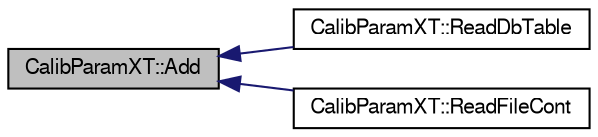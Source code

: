 digraph "CalibParamXT::Add"
{
  bgcolor="transparent";
  edge [fontname="FreeSans",fontsize="10",labelfontname="FreeSans",labelfontsize="10"];
  node [fontname="FreeSans",fontsize="10",shape=record];
  rankdir="LR";
  Node1 [label="CalibParamXT::Add",height=0.2,width=0.4,color="black", fillcolor="grey75", style="filled" fontcolor="black"];
  Node1 -> Node2 [dir="back",color="midnightblue",fontsize="10",style="solid",fontname="FreeSans"];
  Node2 [label="CalibParamXT::ReadDbTable",height=0.2,width=0.4,color="black",URL="$da/d44/classCalibParamXT.html#aee0776c79868c77868cc0a0e6793d60d"];
  Node1 -> Node3 [dir="back",color="midnightblue",fontsize="10",style="solid",fontname="FreeSans"];
  Node3 [label="CalibParamXT::ReadFileCont",height=0.2,width=0.4,color="black",URL="$da/d44/classCalibParamXT.html#a1b7690de49ea0978d201de6bc618c53e"];
}

